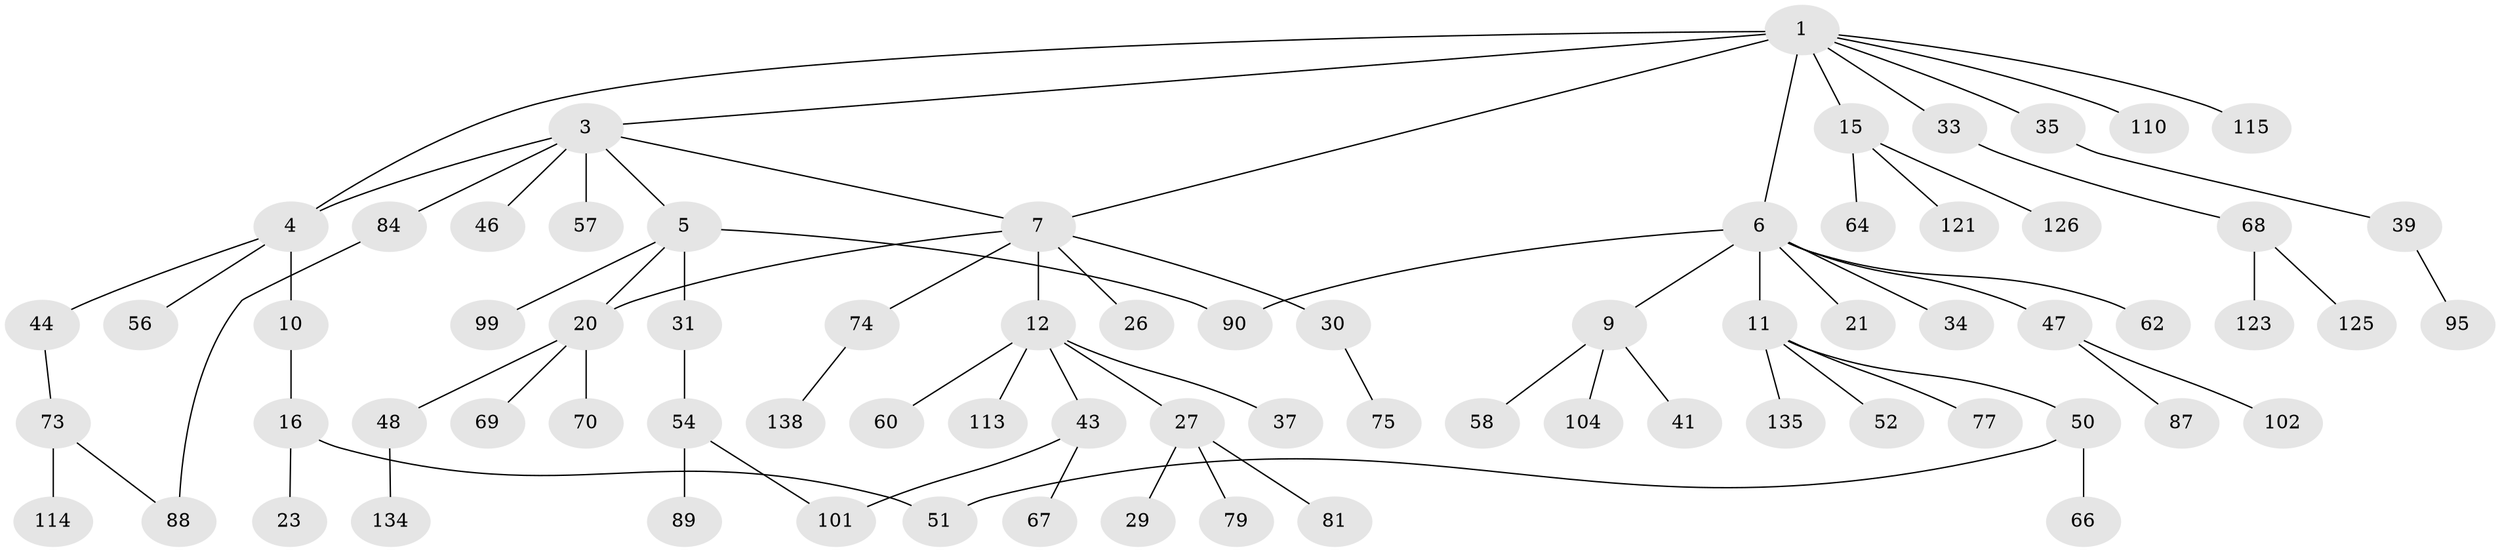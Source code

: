 // original degree distribution, {6: 0.0273972602739726, 7: 0.02054794520547945, 5: 0.0410958904109589, 2: 0.3013698630136986, 4: 0.0547945205479452, 3: 0.11643835616438356, 1: 0.4383561643835616}
// Generated by graph-tools (version 1.1) at 2025/13/03/09/25 04:13:33]
// undirected, 73 vertices, 79 edges
graph export_dot {
graph [start="1"]
  node [color=gray90,style=filled];
  1 [super="+2"];
  3;
  4 [super="+61+97+18+45+25"];
  5 [super="+32+72"];
  6 [super="+17"];
  7 [super="+124+55+93+8"];
  9 [super="+146+65"];
  10 [super="+13"];
  11 [super="+24"];
  12 [super="+49"];
  15 [super="+19"];
  16;
  20 [super="+22+143+53"];
  21;
  23;
  26;
  27 [super="+122+42"];
  29;
  30 [super="+36"];
  31;
  33 [super="+127"];
  34;
  35;
  37;
  39;
  41;
  43 [super="+105+85+100"];
  44 [super="+76"];
  46;
  47 [super="+78"];
  48;
  50 [super="+91"];
  51 [super="+107"];
  52;
  54;
  56;
  57;
  58 [super="+83"];
  60;
  62;
  64;
  66 [super="+98"];
  67 [super="+71"];
  68 [super="+92"];
  69 [super="+117"];
  70;
  73 [super="+103+96"];
  74;
  75 [super="+82"];
  77;
  79;
  81;
  84 [super="+106"];
  87;
  88;
  89;
  90;
  95 [super="+139"];
  99 [super="+118"];
  101;
  102 [super="+130+111"];
  104;
  110;
  113;
  114;
  115;
  121;
  123;
  125;
  126;
  134;
  135;
  138;
  1 -- 4 [weight=2];
  1 -- 33;
  1 -- 35;
  1 -- 115;
  1 -- 3;
  1 -- 6;
  1 -- 7;
  1 -- 110;
  1 -- 15;
  3 -- 5;
  3 -- 46;
  3 -- 57;
  3 -- 84;
  3 -- 4;
  3 -- 7;
  4 -- 10;
  4 -- 56;
  4 -- 44;
  5 -- 31;
  5 -- 99;
  5 -- 90;
  5 -- 20;
  6 -- 9;
  6 -- 11;
  6 -- 47;
  6 -- 34;
  6 -- 21;
  6 -- 90;
  6 -- 62;
  7 -- 30 [weight=2];
  7 -- 20;
  7 -- 26;
  7 -- 74;
  7 -- 12 [weight=2];
  9 -- 41;
  9 -- 58;
  9 -- 104;
  10 -- 16;
  11 -- 50;
  11 -- 52;
  11 -- 77;
  11 -- 135;
  12 -- 27;
  12 -- 37;
  12 -- 43;
  12 -- 113;
  12 -- 60;
  15 -- 64;
  15 -- 121;
  15 -- 126;
  16 -- 23;
  16 -- 51;
  20 -- 48;
  20 -- 70;
  20 -- 69;
  27 -- 29;
  27 -- 81;
  27 -- 79;
  30 -- 75;
  31 -- 54;
  33 -- 68;
  35 -- 39;
  39 -- 95;
  43 -- 67;
  43 -- 101;
  44 -- 73;
  47 -- 102;
  47 -- 87;
  48 -- 134;
  50 -- 51;
  50 -- 66;
  54 -- 89;
  54 -- 101;
  68 -- 123;
  68 -- 125;
  73 -- 114;
  73 -- 88;
  74 -- 138;
  84 -- 88;
}
